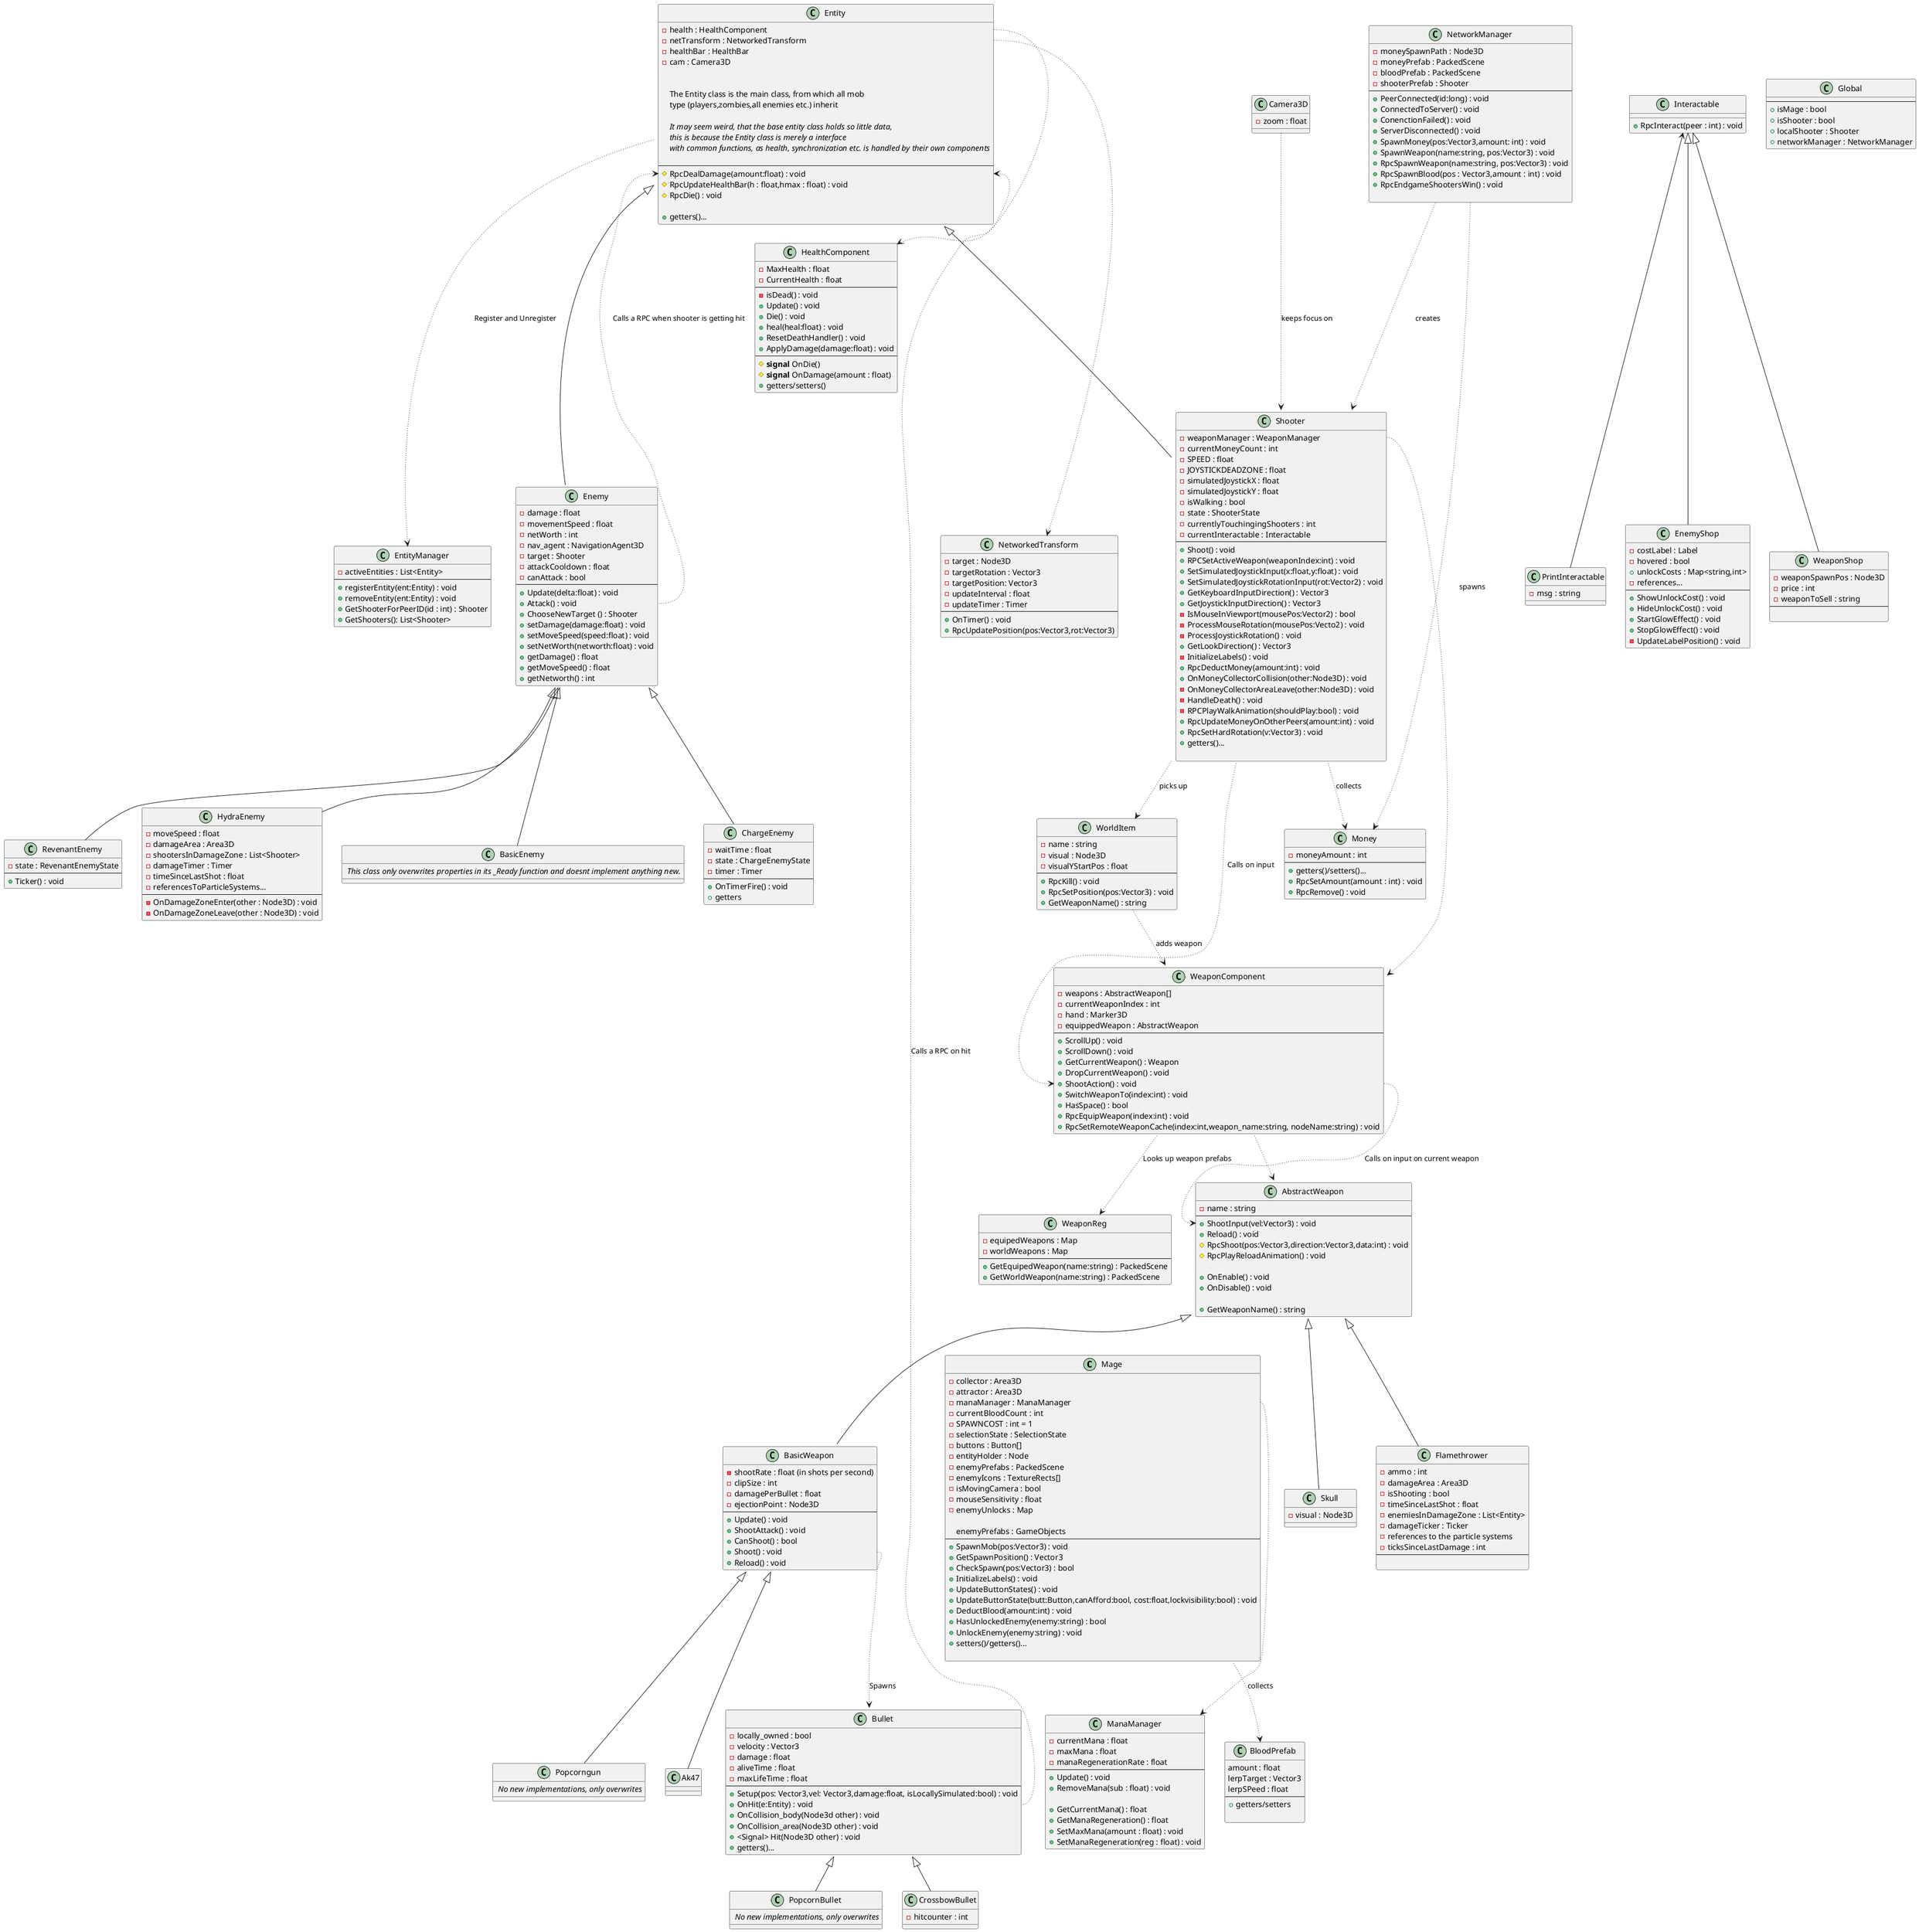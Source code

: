 @startuml NCC-Multibillion-dollar-project

class Mage {
    - collector : Area3D
    - attractor : Area3D
    - manaManager : ManaManager
    - currentBloodCount : int
    - SPAWNCOST : int = 1
    - selectionState : SelectionState
    - buttons : Button[]
    - entityHolder : Node
    - enemyPrefabs : PackedScene
    - enemyIcons : TextureRects[]
    - isMovingCamera : bool
    - mouseSensitivity : float
    - enemyUnlocks : Map

    enemyPrefabs : GameObjects
    --
    + SpawnMob(pos:Vector3) : void
    + GetSpawnPosition() : Vector3
    + CheckSpawn(pos:Vector3) : bool
    + InitializeLabels() : void
    + UpdateButtonStates() : void
    + UpdateButtonState(butt:Button,canAfford:bool, cost:float,lockvisibility:bool) : void
    + DeductBlood(amount:int) : void
    + HasUnlockedEnemy(enemy:string) : bool
    + UnlockEnemy(enemy:string) : void
    + setters()/getters()...

}

class Entity {
    - health : HealthComponent
    - netTransform : NetworkedTransform
    - healthBar : HealthBar
    - cam : Camera3D


    The Entity class is the main class, from which all mob 
    type (players,zombies,all enemies etc.) inherit

    <i>It may seem weird, that the base entity class holds so little data,</i>
    <i>this is because the Entity class is merely a interface </i>
    <i>with common functions, as health, synchronization etc. is handled by their own components</i>

    --
    # RpcDealDamage(amount:float) : void
    # RpcUpdateHealthBar(h : float,hmax : float) : void
    # RpcDie() : void

    + getters()...
}

class EntityManager {
    - activeEntities : List<Entity>
    --
    + registerEntity(ent:Entity) : void
    + removeEntity(ent:Entity) : void
    + GetShooterForPeerID(id : int) : Shooter
    + GetShooters(): List<Shooter> 
}

class Flamethrower {
    - ammo : int
    - damageArea : Area3D
    - isShooting : bool
    - timeSinceLastShot : float
    - enemiesInDamageZone : List<Entity>
    - damageTicker : Ticker
    - references to the particle systems
    - ticksSinceLastDamage : int
    --

}

class Global {
    --
    + isMage : bool
    + isShooter : bool
    + localShooter : Shooter
    + networkManager : NetworkManager
}

class NetworkManager {
    - moneySpawnPath : Node3D
    - moneyPrefab : PackedScene
    - bloodPrefab : PackedScene
    - shooterPrefab : Shooter
    --
    + PeerConnected(id:long) : void
    + ConnectedToServer() : void
    + ConenctionFailed() : void
    + ServerDisconnected() : void
    + SpawnMoney(pos:Vector3,amount: int) : void
    + SpawnWeapon(name:string, pos:Vector3) : void
    + RpcSpawnWeapon(name:string, pos:Vector3) : void
    + RpcSpawnBlood(pos : Vector3,amount : int) : void
    + RpcEndgameShootersWin() : void

} 

class PopcornBullet {
    <i> No new implementations, only overwrites
}

class Popcorngun {
    <i> No new implementations, only overwrites
}

class PrintInteractable {
    - msg : string
}

class Shooter {
    - weaponManager : WeaponManager
    - currentMoneyCount : int
    - SPEED : float 
    - JOYSTICKDEADZONE : float
    - simulatedJoystickX : float
    - simulatedJoystickY : float
    - isWalking : bool
    - state : ShooterState
    - currentlyTouchingingShooters : int
    - currentInteractable : Interactable
    --
    + Shoot() : void
    + RPCSetActiveWeapon(weaponIndex:int) : void
    + SetSimulatedJoystickInput(x:float,y:float) : void
    + SetSimulatedJoystickRotationInput(rot:Vector2) : void
    + GetKeyboardInputDirection() : Vector3
    + GetJoystickInputDirection() : Vector3
    - IsMouseInViewport(mousePos:Vector2) : bool
    - ProcessMouseRotation(mousePos:Vecto2) : void
    - ProcessJoystickRotation() : void
    + GetLookDirection() : Vector3
    - InitializeLabels() : void
    + RpcDeductMoney(amount:int) : void
    + OnMoneyCollectorCollision(other:Node3D) : void
    - OnMoneyCollectorAreaLeave(other:Node3D) : void
    - HandleDeath() : void
    - RPCPlayWalkAnimation(shouldPlay:bool) : void
    + RpcUpdateMoneyOnOtherPeers(amount:int) : void
    + RpcSetHardRotation(v:Vector3) : void
    + getters()...

}

class Skull {
    - visual : Node3D
}

class Money {
    - moneyAmount : int
    --
    + getters()/setters()...
    + RpcSetAmount(amount : int) : void
    + RpcRemove() : void
}

class Enemy {
    - damage : float
    - movementSpeed : float
    - netWorth : int
    - nav_agent : NavigationAgent3D
    - target : Shooter
    - attackCooldown : float
    - canAttack : bool
    --
    + Update(delta:float) : void
    + Attack() : void
    + ChooseNewTarget () : Shooter
    + setDamage(damage:float) : void
    + setMoveSpeed(speed:float) : void
    + setNetWorth(networth:float) : void
    + getDamage() : float
    + getMoveSpeed() : float
    + getNetworth() : int
}

class BasicEnemy {
    <i> This class only overwrites properties in its _Ready function and doesnt implement anything new.
}

class EnemyShop {
    - costLabel : Label
    - hovered : bool
    + unlockCosts : Map<string,int>
    - references...
    --
    + ShowUnlockCost() : void
    + HideUnlockCost() : void
    + StartGlowEffect() : void
    + StopGlowEffect() : void
    - UpdateLabelPosition() : void    
}

class ChargeEnemy {
    - waitTime : float
    - state : ChargeEnemyState
    - timer : Timer
    --
    + OnTimerFire() : void
    + getters
}

class CrossbowBullet {
    - hitcounter : int
}

class HealthComponent {
    - MaxHealth : float
    - CurrentHealth : float
    --
    - isDead() : void
    + Update() : void
    + Die() : void
    + heal(heal:float) : void
    + ResetDeathHandler() : void
    + ApplyDamage(damage:float) : void
    --
    # <b>signal</b> OnDie()
    # <b>signal</b> OnDamage(amount : float)
    + getters/setters()
}

class Interactable {
    + RpcInteract(peer : int) : void
}

class RevenantEnemy {
    - state : RevenantEnemyState
    --
    + Ticker() : void
}



class HydraEnemy {
    - moveSpeed : float
    - damageArea : Area3D
    - shootersInDamageZone : List<Shooter>
    - damageTimer : Timer
    - timeSinceLastShot : float
    - referencesToParticleSystems...
    --
    - OnDamageZoneEnter(other : Node3D) : void
    - OnDamageZoneLeave(other : Node3D) : void
}


class AbstractWeapon {
    - name : string
    --
    + ShootInput(vel:Vector3) : void
    + Reload() : void
    # RpcShoot(pos:Vector3,direction:Vector3,data:int) : void
    # RpcPlayReloadAnimation() : void

    + OnEnable() : void
    + OnDisable() : void

    + GetWeaponName() : string
}

class Ak47 {

}



class BasicWeapon {
    - shootRate : float (in shots per second)
    - clipSize : int
    - damagePerBullet : float
    - ejectionPoint : Node3D
    --
    + Update() : void
    + ShootAttack() : void
    + CanShoot() : bool
    + Shoot() : void
    + Reload() : void
}

class Bullet {
    - locally_owned : bool
    - velocity : Vector3
    - damage : float
    - aliveTime : float
    - maxLifeTime : float
    --
    + Setup(pos: Vector3,vel: Vector3,damage:float, isLocallySimulated:bool) : void
    + OnHit(e:Entity) : void
    + OnCollision_body(Node3d other) : void
    + OnCollision_area(Node3D other) : void
    + <Signal> Hit(Node3D other) : void
    + getters()...
}



class BloodPrefab {
    amount : float
    lerpTarget : Vector3
    lerpSPeed : float
    --
    + getters/setters

}

class ManaManager {
    - currentMana : float
    - maxMana : float
    - manaRegenerationRate : float
    --
    + Update() : void
    + RemoveMana(sub : float) : void

    + GetCurrentMana() : float
    + GetManaRegeneration() : float
    + SetMaxMana(amount : float) : void
    + SetManaRegeneration(reg : float) : void
}

class WeaponComponent {
    - weapons : AbstractWeapon[]
    - currentWeaponIndex : int
    - hand : Marker3D
    - equippedWeapon : AbstractWeapon
    --
    + ScrollUp() : void
    + ScrollDown() : void
    + GetCurrentWeapon() : Weapon
    + DropCurrentWeapon() : void
    + ShootAction() : void
    + SwitchWeaponTo(index:int) : void
    + HasSpace() : bool
    + RpcEquipWeapon(index:int) : void
    + RpcSetRemoteWeaponCache(index:int,weapon_name:string, nodeName:string) : void
}

class NetworkedTransform {
    - target : Node3D
    - targetRotation : Vector3
    - targetPosition: Vector3
    - updateInterval : float
    - updateTimer : Timer
    --
    + OnTimer() : void
    + RpcUpdatePosition(pos:Vector3,rot:Vector3)
}

class WeaponShop {
    - weaponSpawnPos : Node3D
    - price : int
    - weaponToSell : string
    --

}

class WorldItem {
    - name : string
    - visual : Node3D
    - visualYStartPos : float
    --
    + RpcKill() : void
    + RpcSetPosition(pos:Vector3) : void
    + GetWeaponName() : string
}

class WeaponReg {
    - equipedWeapons : Map
    - worldWeapons : Map
    --
    + GetEquipedWeapon(name:string) : PackedScene
    + GetWorldWeapon(name:string) : PackedScene
}



class Camera3D {
    - zoom : float
}



Shooter -up-|> Entity
Enemy -up-|> Entity
BasicEnemy -up-|> Enemy
ChargeEnemy -up-|> Enemy

Entity::health -[dotted]right-> HealthComponent
Shooter::weaponManager -[dotted]do-> WeaponComponent
BasicWeapon -up-|> AbstractWeapon
HealthComponent -[hidden]right-> BasicWeapon
Mage::manaManager -[dotted]-> ManaManager
BasicWeapon -[hidden]right-> Mage
WeaponComponent -[dotted]-> AbstractWeapon


Shooter -[dotted]-> WeaponComponent::Shoot : Calls on input
WeaponComponent::Shoot -[dotted]-> AbstractWeapon::ShootInput : Calls on input on current weapon

Bullet::OnHit -[dotted]up-> Entity::RpcDealDamage : Calls a RPC on hit
Enemy::Attack -[dotted]up-> Entity::RpcDealDamage : Calls a RPC when shooter is getting hit

BasicWeapon::Shoot -[dotted]-> Bullet : Spawns

Entity -[dotted]-> EntityManager : Register and Unregister


Entity::netTransform -[dotted]-> NetworkedTransform

CrossbowBullet -up-|> Bullet
PopcornBullet -up-|> Bullet

RevenantEnemy -up-|> Enemy
HydraEnemy -up-|> Enemy

PrintInteractable -up-> Interactable
EnemyShop -up-|> Interactable
WeaponShop -up-|> Interactable

Ak47 -up-|> BasicWeapon
Popcorngun -up-|> BasicWeapon
Skull -up-|> AbstractWeapon
Flamethrower -up-|> AbstractWeapon

Mage -[dotted]-> BloodPrefab : collects
WeaponComponent -[dotted]-> WeaponReg : Looks up weapon prefabs
Camera3D -[dotted]-> Shooter : keeps focus on
Shooter -[dotted]-> Money : collects
Shooter -[dotted]-> WorldItem : picks up
WorldItem -[dotted]-> WeaponComponent : adds weapon
NetworkManager -[dotted]-> Shooter : creates
NetworkManager -[dotted]-> Money : spawns

@enduml